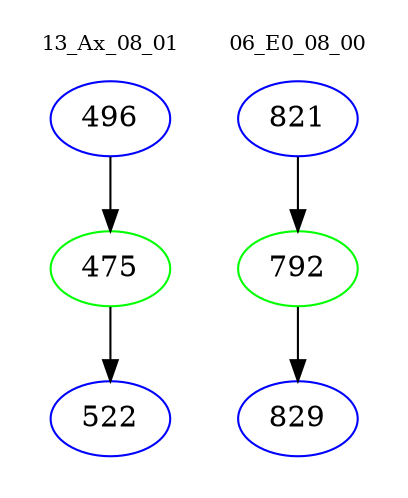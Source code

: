 digraph{
subgraph cluster_0 {
color = white
label = "13_Ax_08_01";
fontsize=10;
T0_496 [label="496", color="blue"]
T0_496 -> T0_475 [color="black"]
T0_475 [label="475", color="green"]
T0_475 -> T0_522 [color="black"]
T0_522 [label="522", color="blue"]
}
subgraph cluster_1 {
color = white
label = "06_E0_08_00";
fontsize=10;
T1_821 [label="821", color="blue"]
T1_821 -> T1_792 [color="black"]
T1_792 [label="792", color="green"]
T1_792 -> T1_829 [color="black"]
T1_829 [label="829", color="blue"]
}
}
